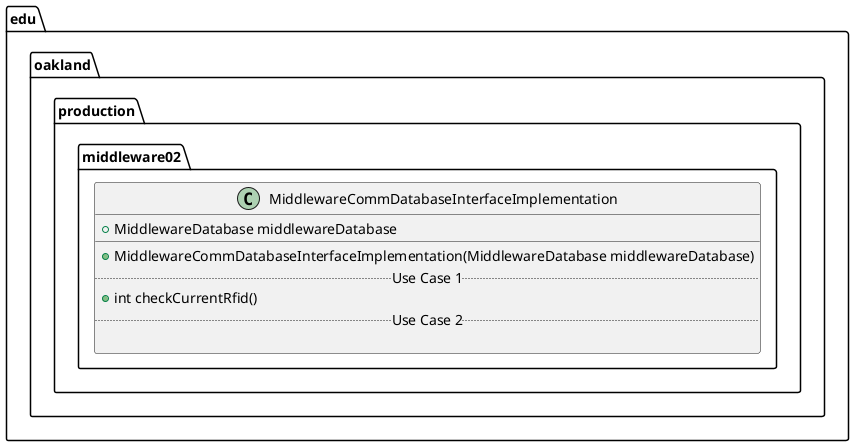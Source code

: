 @startuml MiddlewareCommDatabaseInterfaceImplementation

package edu.oakland.production.middleware02 {
    class MiddlewareCommDatabaseInterfaceImplementation {
        + MiddlewareDatabase middlewareDatabase
        __
        + MiddlewareCommDatabaseInterfaceImplementation(MiddlewareDatabase middlewareDatabase)
        .. Use Case 1 ..
        + int checkCurrentRfid()
        .. Use Case 2 ..

    }
}

@enduml